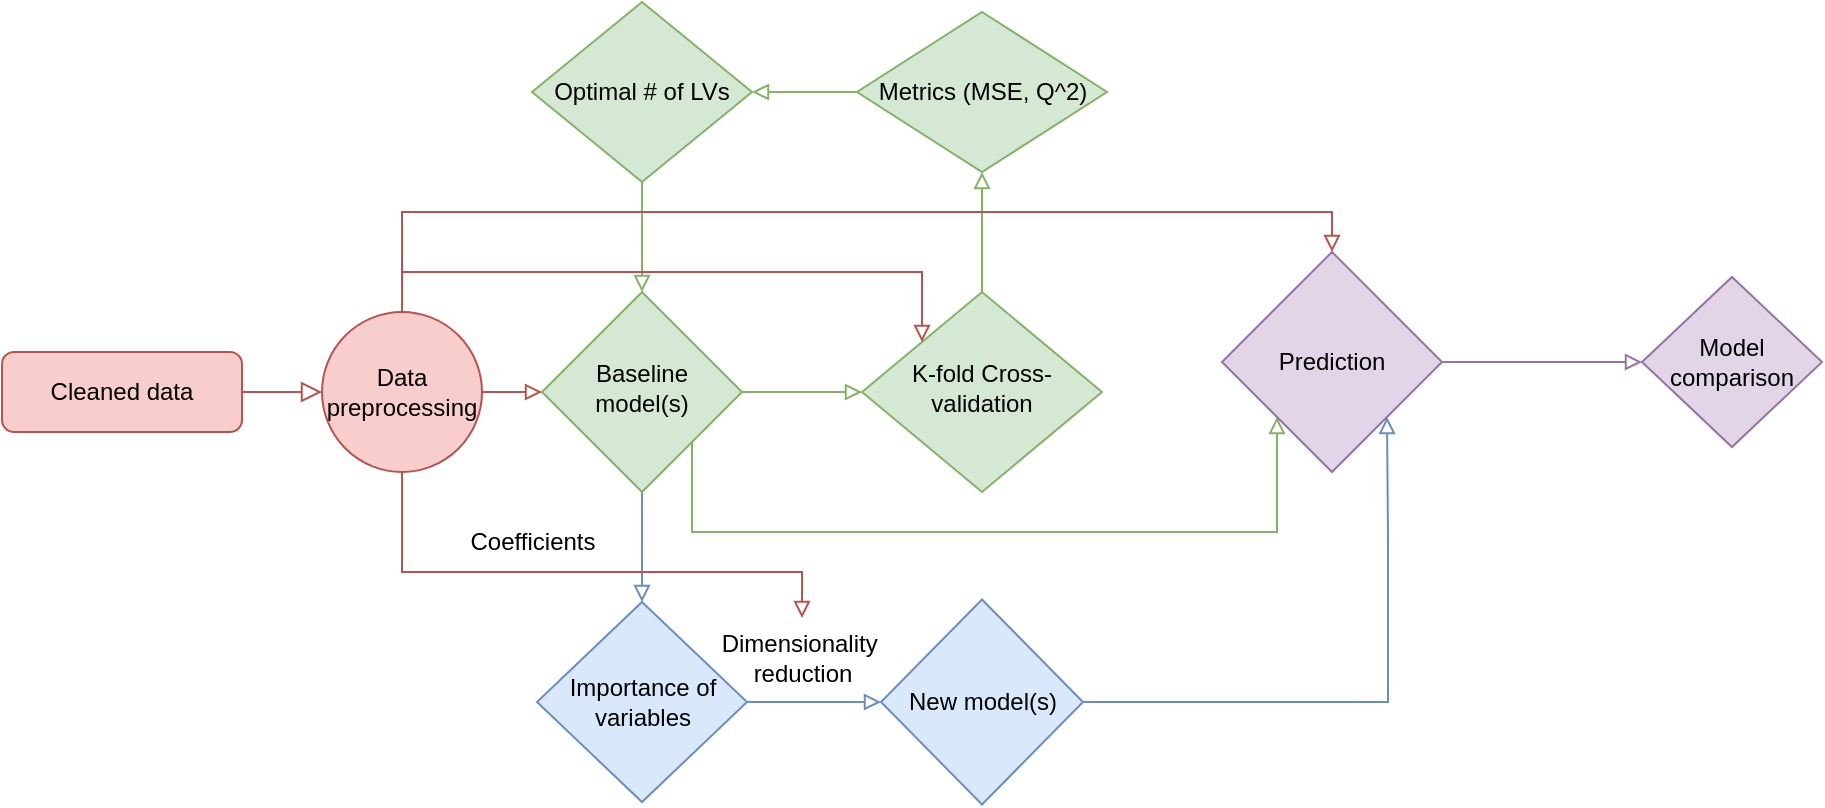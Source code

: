 <mxfile version="24.7.17" pages="5">
  <diagram name="Old flow" id="3P_YnobtgKW5ZYBk_1qQ">
    <mxGraphModel dx="3718" dy="1762" grid="1" gridSize="10" guides="1" tooltips="1" connect="1" arrows="1" fold="1" page="1" pageScale="1" pageWidth="850" pageHeight="1100" math="0" shadow="0">
      <root>
        <mxCell id="0" />
        <mxCell id="1" parent="0" />
        <mxCell id="gIt-CmtL92HrQL2QFble-1" value="" style="rounded=0;html=1;jettySize=auto;orthogonalLoop=1;fontSize=11;endArrow=block;endFill=0;endSize=8;strokeWidth=1;shadow=0;labelBackgroundColor=none;edgeStyle=orthogonalEdgeStyle;entryX=0;entryY=0.5;entryDx=0;entryDy=0;entryPerimeter=0;fillColor=#f8cecc;strokeColor=#b85450;" edge="1" parent="1" source="gIt-CmtL92HrQL2QFble-2" target="gIt-CmtL92HrQL2QFble-26">
          <mxGeometry relative="1" as="geometry">
            <mxPoint x="-220" y="355" as="targetPoint" />
          </mxGeometry>
        </mxCell>
        <mxCell id="gIt-CmtL92HrQL2QFble-2" value="Cleaned data" style="rounded=1;whiteSpace=wrap;html=1;fontSize=12;glass=0;strokeWidth=1;shadow=0;fillColor=#f8cecc;strokeColor=#b85450;" vertex="1" parent="1">
          <mxGeometry x="-380" y="335" width="120" height="40" as="geometry" />
        </mxCell>
        <mxCell id="gIt-CmtL92HrQL2QFble-3" style="edgeStyle=orthogonalEdgeStyle;rounded=0;orthogonalLoop=1;jettySize=auto;html=1;exitX=1;exitY=0.5;exitDx=0;exitDy=0;endArrow=block;endFill=0;fillColor=#d5e8d4;strokeColor=#82b366;" edge="1" parent="1" source="gIt-CmtL92HrQL2QFble-6" target="gIt-CmtL92HrQL2QFble-8">
          <mxGeometry relative="1" as="geometry" />
        </mxCell>
        <mxCell id="gIt-CmtL92HrQL2QFble-4" style="edgeStyle=orthogonalEdgeStyle;rounded=0;orthogonalLoop=1;jettySize=auto;html=1;exitX=0.5;exitY=1;exitDx=0;exitDy=0;entryX=0.5;entryY=0;entryDx=0;entryDy=0;fillColor=#dae8fc;strokeColor=#6c8ebf;endArrow=block;endFill=0;" edge="1" parent="1" source="gIt-CmtL92HrQL2QFble-6" target="gIt-CmtL92HrQL2QFble-14">
          <mxGeometry relative="1" as="geometry">
            <mxPoint x="-60" y="475" as="targetPoint" />
          </mxGeometry>
        </mxCell>
        <mxCell id="gIt-CmtL92HrQL2QFble-5" style="edgeStyle=orthogonalEdgeStyle;rounded=0;orthogonalLoop=1;jettySize=auto;html=1;exitX=1;exitY=1;exitDx=0;exitDy=0;entryX=0;entryY=1;entryDx=0;entryDy=0;endArrow=block;endFill=0;fillColor=#d5e8d4;strokeColor=#82b366;" edge="1" parent="1" source="gIt-CmtL92HrQL2QFble-6" target="gIt-CmtL92HrQL2QFble-19">
          <mxGeometry relative="1" as="geometry">
            <Array as="points">
              <mxPoint x="-35" y="425" />
              <mxPoint x="258" y="425" />
            </Array>
          </mxGeometry>
        </mxCell>
        <mxCell id="gIt-CmtL92HrQL2QFble-6" value="Baseline model(s)" style="rhombus;whiteSpace=wrap;html=1;shadow=0;fontFamily=Helvetica;fontSize=12;align=center;strokeWidth=1;spacing=6;spacingTop=-4;fillColor=#d5e8d4;strokeColor=#82b366;" vertex="1" parent="1">
          <mxGeometry x="-110" y="305" width="100" height="100" as="geometry" />
        </mxCell>
        <mxCell id="gIt-CmtL92HrQL2QFble-7" style="edgeStyle=orthogonalEdgeStyle;rounded=0;orthogonalLoop=1;jettySize=auto;html=1;exitX=0.5;exitY=0;exitDx=0;exitDy=0;entryX=0.5;entryY=1;entryDx=0;entryDy=0;endArrow=block;endFill=0;fillColor=#d5e8d4;strokeColor=#82b366;" edge="1" parent="1" source="gIt-CmtL92HrQL2QFble-8" target="gIt-CmtL92HrQL2QFble-10">
          <mxGeometry relative="1" as="geometry" />
        </mxCell>
        <mxCell id="gIt-CmtL92HrQL2QFble-8" value="K-fold Cross-validation" style="rhombus;whiteSpace=wrap;html=1;shadow=0;fontFamily=Helvetica;fontSize=12;align=center;strokeWidth=1;spacing=6;spacingTop=-4;fillColor=#d5e8d4;strokeColor=#82b366;" vertex="1" parent="1">
          <mxGeometry x="50" y="305" width="120" height="100" as="geometry" />
        </mxCell>
        <mxCell id="gIt-CmtL92HrQL2QFble-9" style="edgeStyle=orthogonalEdgeStyle;rounded=0;orthogonalLoop=1;jettySize=auto;html=1;entryX=1;entryY=0.5;entryDx=0;entryDy=0;endArrow=block;endFill=0;fillColor=#d5e8d4;strokeColor=#82b366;" edge="1" parent="1" source="gIt-CmtL92HrQL2QFble-10" target="gIt-CmtL92HrQL2QFble-12">
          <mxGeometry relative="1" as="geometry">
            <mxPoint x="-30" y="205" as="targetPoint" />
          </mxGeometry>
        </mxCell>
        <mxCell id="gIt-CmtL92HrQL2QFble-10" value="Metrics (MSE, Q^2)" style="rhombus;whiteSpace=wrap;html=1;fillColor=#d5e8d4;strokeColor=#82b366;" vertex="1" parent="1">
          <mxGeometry x="47.5" y="165" width="125" height="80" as="geometry" />
        </mxCell>
        <mxCell id="gIt-CmtL92HrQL2QFble-11" style="edgeStyle=orthogonalEdgeStyle;rounded=0;orthogonalLoop=1;jettySize=auto;html=1;exitX=0.5;exitY=1;exitDx=0;exitDy=0;entryX=0.5;entryY=0;entryDx=0;entryDy=0;endArrow=block;endFill=0;fillColor=#d5e8d4;strokeColor=#82b366;" edge="1" parent="1" source="gIt-CmtL92HrQL2QFble-12" target="gIt-CmtL92HrQL2QFble-6">
          <mxGeometry relative="1" as="geometry" />
        </mxCell>
        <mxCell id="gIt-CmtL92HrQL2QFble-12" value="Optimal # of LVs" style="rhombus;whiteSpace=wrap;html=1;fillColor=#d5e8d4;strokeColor=#82b366;" vertex="1" parent="1">
          <mxGeometry x="-115" y="160" width="110" height="90" as="geometry" />
        </mxCell>
        <mxCell id="gIt-CmtL92HrQL2QFble-13" style="edgeStyle=orthogonalEdgeStyle;rounded=0;orthogonalLoop=1;jettySize=auto;html=1;exitX=1;exitY=0.5;exitDx=0;exitDy=0;entryX=0;entryY=0.5;entryDx=0;entryDy=0;fillColor=#dae8fc;strokeColor=#6c8ebf;endArrow=block;endFill=0;" edge="1" parent="1" source="gIt-CmtL92HrQL2QFble-14" target="gIt-CmtL92HrQL2QFble-17">
          <mxGeometry relative="1" as="geometry">
            <mxPoint x="50" y="510" as="targetPoint" />
          </mxGeometry>
        </mxCell>
        <mxCell id="gIt-CmtL92HrQL2QFble-14" value="Importance of variables" style="rhombus;whiteSpace=wrap;html=1;fillColor=#dae8fc;strokeColor=#6c8ebf;" vertex="1" parent="1">
          <mxGeometry x="-112.5" y="460" width="105" height="100" as="geometry" />
        </mxCell>
        <mxCell id="gIt-CmtL92HrQL2QFble-15" value="Coefficients" style="text;html=1;align=center;verticalAlign=middle;resizable=0;points=[];autosize=1;strokeColor=none;fillColor=none;" vertex="1" parent="1">
          <mxGeometry x="-160" y="415" width="90" height="30" as="geometry" />
        </mxCell>
        <mxCell id="gIt-CmtL92HrQL2QFble-16" style="edgeStyle=orthogonalEdgeStyle;rounded=0;orthogonalLoop=1;jettySize=auto;html=1;exitX=1;exitY=0.5;exitDx=0;exitDy=0;entryX=1;entryY=1;entryDx=0;entryDy=0;fillColor=#dae8fc;strokeColor=#6c8ebf;endArrow=block;endFill=0;" edge="1" parent="1" source="gIt-CmtL92HrQL2QFble-17" target="gIt-CmtL92HrQL2QFble-19">
          <mxGeometry relative="1" as="geometry">
            <Array as="points">
              <mxPoint x="313" y="510" />
              <mxPoint x="313" y="427" />
            </Array>
          </mxGeometry>
        </mxCell>
        <mxCell id="gIt-CmtL92HrQL2QFble-17" value="New model(s)" style="rhombus;whiteSpace=wrap;html=1;fillColor=#dae8fc;strokeColor=#6c8ebf;" vertex="1" parent="1">
          <mxGeometry x="59.5" y="458.75" width="101" height="102.5" as="geometry" />
        </mxCell>
        <mxCell id="gIt-CmtL92HrQL2QFble-18" style="edgeStyle=orthogonalEdgeStyle;rounded=0;orthogonalLoop=1;jettySize=auto;html=1;exitX=1;exitY=0.5;exitDx=0;exitDy=0;entryX=0;entryY=0.5;entryDx=0;entryDy=0;fillColor=#e1d5e7;strokeColor=#9673a6;endArrow=block;endFill=0;" edge="1" parent="1" source="gIt-CmtL92HrQL2QFble-19" target="gIt-CmtL92HrQL2QFble-20">
          <mxGeometry relative="1" as="geometry">
            <mxPoint x="470" y="340" as="targetPoint" />
          </mxGeometry>
        </mxCell>
        <mxCell id="gIt-CmtL92HrQL2QFble-19" value="Prediction" style="rhombus;whiteSpace=wrap;html=1;fillColor=#e1d5e7;strokeColor=#9673a6;" vertex="1" parent="1">
          <mxGeometry x="230" y="285" width="110" height="110" as="geometry" />
        </mxCell>
        <mxCell id="gIt-CmtL92HrQL2QFble-20" value="Model comparison" style="rhombus;whiteSpace=wrap;html=1;fillColor=#e1d5e7;strokeColor=#9673a6;" vertex="1" parent="1">
          <mxGeometry x="440" y="297.5" width="90" height="85" as="geometry" />
        </mxCell>
        <mxCell id="gIt-CmtL92HrQL2QFble-21" value="Dimensionality&amp;nbsp;&lt;div&gt;reduction&lt;/div&gt;" style="text;html=1;align=center;verticalAlign=middle;resizable=0;points=[];autosize=1;strokeColor=none;fillColor=none;" vertex="1" parent="1">
          <mxGeometry x="-30" y="468" width="100" height="40" as="geometry" />
        </mxCell>
        <mxCell id="gIt-CmtL92HrQL2QFble-22" style="edgeStyle=orthogonalEdgeStyle;rounded=0;orthogonalLoop=1;jettySize=auto;html=1;entryX=0;entryY=0.5;entryDx=0;entryDy=0;endArrow=block;endFill=0;fillColor=#f8cecc;strokeColor=#b85450;" edge="1" parent="1" source="gIt-CmtL92HrQL2QFble-26" target="gIt-CmtL92HrQL2QFble-6">
          <mxGeometry relative="1" as="geometry" />
        </mxCell>
        <mxCell id="gIt-CmtL92HrQL2QFble-23" style="edgeStyle=orthogonalEdgeStyle;rounded=0;orthogonalLoop=1;jettySize=auto;html=1;exitX=0.5;exitY=0;exitDx=0;exitDy=0;entryX=0;entryY=0;entryDx=0;entryDy=0;endArrow=block;endFill=0;fillColor=#f8cecc;strokeColor=#b85450;" edge="1" parent="1">
          <mxGeometry relative="1" as="geometry">
            <mxPoint x="-180" y="315" as="sourcePoint" />
            <mxPoint x="80" y="330" as="targetPoint" />
            <Array as="points">
              <mxPoint x="-180" y="295" />
              <mxPoint x="80" y="295" />
            </Array>
          </mxGeometry>
        </mxCell>
        <mxCell id="gIt-CmtL92HrQL2QFble-24" style="edgeStyle=orthogonalEdgeStyle;rounded=0;orthogonalLoop=1;jettySize=auto;html=1;entryX=0.5;entryY=0;entryDx=0;entryDy=0;fillColor=#f8cecc;strokeColor=#b85450;endArrow=block;endFill=0;" edge="1" parent="1" source="gIt-CmtL92HrQL2QFble-26" target="gIt-CmtL92HrQL2QFble-19">
          <mxGeometry relative="1" as="geometry">
            <Array as="points">
              <mxPoint x="-180" y="265" />
              <mxPoint x="285" y="265" />
            </Array>
          </mxGeometry>
        </mxCell>
        <mxCell id="gIt-CmtL92HrQL2QFble-25" style="edgeStyle=orthogonalEdgeStyle;rounded=0;orthogonalLoop=1;jettySize=auto;html=1;exitX=0.5;exitY=1;exitDx=0;exitDy=0;fillColor=#f8cecc;strokeColor=#b85450;endArrow=block;endFill=0;" edge="1" parent="1" source="gIt-CmtL92HrQL2QFble-26" target="gIt-CmtL92HrQL2QFble-21">
          <mxGeometry relative="1" as="geometry">
            <Array as="points">
              <mxPoint x="-180" y="445" />
              <mxPoint x="20" y="445" />
            </Array>
          </mxGeometry>
        </mxCell>
        <mxCell id="gIt-CmtL92HrQL2QFble-26" value="Data preprocessing" style="ellipse;whiteSpace=wrap;html=1;fillColor=#f8cecc;strokeColor=#b85450;" vertex="1" parent="1">
          <mxGeometry x="-220" y="315" width="80" height="80" as="geometry" />
        </mxCell>
      </root>
    </mxGraphModel>
  </diagram>
  <diagram name="New Flow" id="nUBRV4y7MA12rOvyAVSl">
    <mxGraphModel grid="1" page="1" gridSize="10" guides="1" tooltips="1" connect="1" arrows="1" fold="1" pageScale="1" pageWidth="827" pageHeight="1169" math="0" shadow="0">
      <root>
        <mxCell id="0" />
        <mxCell id="1" parent="0" />
        <mxCell id="Nh0cv9nMsF43ayheAAE7-3" style="edgeStyle=orthogonalEdgeStyle;rounded=0;orthogonalLoop=1;jettySize=auto;html=1;exitX=0.5;exitY=1;exitDx=0;exitDy=0;entryX=0.5;entryY=0;entryDx=0;entryDy=0;fillColor=#f8cecc;strokeColor=#b85450;" edge="1" parent="1" source="Nh0cv9nMsF43ayheAAE7-1" target="Nh0cv9nMsF43ayheAAE7-2">
          <mxGeometry relative="1" as="geometry" />
        </mxCell>
        <mxCell id="Nh0cv9nMsF43ayheAAE7-1" value="Data Pretreatment" style="rounded=0;whiteSpace=wrap;html=1;fillColor=#f8cecc;strokeColor=#b85450;" vertex="1" parent="1">
          <mxGeometry x="120" y="60" width="120" height="60" as="geometry" />
        </mxCell>
        <mxCell id="Ms5_jTf5mmGw1Hs4olU1-3" value="" style="edgeStyle=orthogonalEdgeStyle;rounded=0;orthogonalLoop=1;jettySize=auto;html=1;fillColor=#d5e8d4;strokeColor=#82b366;" edge="1" parent="1" source="Nh0cv9nMsF43ayheAAE7-2" target="Ms5_jTf5mmGw1Hs4olU1-2">
          <mxGeometry relative="1" as="geometry" />
        </mxCell>
        <mxCell id="Nh0cv9nMsF43ayheAAE7-2" value="Model calibration" style="rounded=0;whiteSpace=wrap;html=1;fillColor=#d5e8d4;strokeColor=#82b366;" vertex="1" parent="1">
          <mxGeometry x="120" y="180" width="120" height="60" as="geometry" />
        </mxCell>
        <mxCell id="Ms5_jTf5mmGw1Hs4olU1-1" value="Cleaned data" style="text;html=1;align=center;verticalAlign=middle;resizable=0;points=[];autosize=1;strokeColor=none;fillColor=none;" vertex="1" parent="1">
          <mxGeometry x="180" y="140" width="90" height="30" as="geometry" />
        </mxCell>
        <mxCell id="VcIBpDShcMThgTOZ-5-a-2" value="" style="edgeStyle=orthogonalEdgeStyle;rounded=0;orthogonalLoop=1;jettySize=auto;html=1;fillColor=#dae8fc;strokeColor=#6c8ebf;" edge="1" parent="1" source="Ms5_jTf5mmGw1Hs4olU1-2" target="VcIBpDShcMThgTOZ-5-a-1">
          <mxGeometry relative="1" as="geometry" />
        </mxCell>
        <mxCell id="Ms5_jTf5mmGw1Hs4olU1-2" value="Parameter optimization" style="rounded=0;whiteSpace=wrap;html=1;fillColor=#dae8fc;strokeColor=#6c8ebf;" vertex="1" parent="1">
          <mxGeometry x="120" y="300" width="120" height="60" as="geometry" />
        </mxCell>
        <mxCell id="QYwI_aHUp_VWt_oE_kw7-1" value="Optimal LVs" style="text;html=1;align=center;verticalAlign=middle;resizable=0;points=[];autosize=1;strokeColor=none;fillColor=none;" vertex="1" parent="1">
          <mxGeometry x="180" y="260" width="90" height="30" as="geometry" />
        </mxCell>
        <mxCell id="VcIBpDShcMThgTOZ-5-a-5" value="" style="edgeStyle=orthogonalEdgeStyle;rounded=0;orthogonalLoop=1;jettySize=auto;html=1;fillColor=#f8cecc;strokeColor=#b85450;" edge="1" parent="1" source="VcIBpDShcMThgTOZ-5-a-1" target="VcIBpDShcMThgTOZ-5-a-4">
          <mxGeometry relative="1" as="geometry" />
        </mxCell>
        <mxCell id="VcIBpDShcMThgTOZ-5-a-1" value="Evaluation" style="rounded=0;whiteSpace=wrap;html=1;fillColor=#f8cecc;strokeColor=#b85450;" vertex="1" parent="1">
          <mxGeometry x="120" y="420" width="120" height="60" as="geometry" />
        </mxCell>
        <mxCell id="VcIBpDShcMThgTOZ-5-a-3" value="Optimal variables" style="text;html=1;align=center;verticalAlign=middle;resizable=0;points=[];autosize=1;strokeColor=none;fillColor=none;" vertex="1" parent="1">
          <mxGeometry x="180" y="380" width="120" height="30" as="geometry" />
        </mxCell>
        <mxCell id="VcIBpDShcMThgTOZ-5-a-4" value="Metrics&amp;nbsp;&lt;div&gt;(Q^2, RMSE)&lt;/div&gt;" style="shape=parallelogram;perimeter=parallelogramPerimeter;whiteSpace=wrap;html=1;fixedSize=1;fillColor=#f8cecc;strokeColor=#b85450;rounded=0;" vertex="1" parent="1">
          <mxGeometry x="120" y="540" width="120" height="60" as="geometry" />
        </mxCell>
        <mxCell id="VcIBpDShcMThgTOZ-5-a-6" value="Predictions" style="text;html=1;align=center;verticalAlign=middle;resizable=0;points=[];autosize=1;strokeColor=none;fillColor=none;" vertex="1" parent="1">
          <mxGeometry x="180" y="500" width="80" height="30" as="geometry" />
        </mxCell>
        <mxCell id="PiqcIgBK17uxYe_aaihp-4" value="" style="edgeStyle=orthogonalEdgeStyle;rounded=0;orthogonalLoop=1;jettySize=auto;html=1;fillColor=#d5e8d4;strokeColor=#82b366;" edge="1" parent="1" source="VcIBpDShcMThgTOZ-5-a-8" target="PiqcIgBK17uxYe_aaihp-3">
          <mxGeometry relative="1" as="geometry" />
        </mxCell>
        <mxCell id="VcIBpDShcMThgTOZ-5-a-8" value="Model parameters" style="whiteSpace=wrap;html=1;fillColor=#d5e8d4;strokeColor=#82b366;" vertex="1" parent="1">
          <mxGeometry x="560" y="60" width="120" height="60" as="geometry" />
        </mxCell>
        <mxCell id="VcIBpDShcMThgTOZ-5-a-9" value="General Modelling flow" style="text;html=1;align=center;verticalAlign=middle;resizable=0;points=[];autosize=1;strokeColor=none;fillColor=none;rounded=0;fontStyle=5;fontSize=15;" vertex="1" parent="1">
          <mxGeometry x="100" y="8" width="180" height="30" as="geometry" />
        </mxCell>
        <mxCell id="PiqcIgBK17uxYe_aaihp-1" value="Model calibration&amp;nbsp;&lt;div&gt;with crossvalidation&lt;/div&gt;" style="text;html=1;align=center;verticalAlign=middle;resizable=0;points=[];autosize=1;strokeColor=none;fillColor=none;rounded=0;fontStyle=5;fontSize=15;" vertex="1" parent="1">
          <mxGeometry x="500" width="150" height="50" as="geometry" />
        </mxCell>
        <mxCell id="PiqcIgBK17uxYe_aaihp-5" value="" style="edgeStyle=orthogonalEdgeStyle;rounded=0;orthogonalLoop=1;jettySize=auto;html=1;fillColor=#d5e8d4;strokeColor=#82b366;" edge="1" parent="1" source="PiqcIgBK17uxYe_aaihp-2" target="PiqcIgBK17uxYe_aaihp-3">
          <mxGeometry relative="1" as="geometry" />
        </mxCell>
        <mxCell id="PiqcIgBK17uxYe_aaihp-2" value="K-Fold data split" style="whiteSpace=wrap;html=1;fillColor=#d5e8d4;strokeColor=#82b366;" vertex="1" parent="1">
          <mxGeometry x="400" y="180" width="120" height="60" as="geometry" />
        </mxCell>
        <mxCell id="PiqcIgBK17uxYe_aaihp-8" value="" style="edgeStyle=orthogonalEdgeStyle;rounded=0;orthogonalLoop=1;jettySize=auto;html=1;fillColor=#d5e8d4;strokeColor=#82b366;" edge="1" parent="1" source="PiqcIgBK17uxYe_aaihp-3" target="PiqcIgBK17uxYe_aaihp-7">
          <mxGeometry relative="1" as="geometry" />
        </mxCell>
        <mxCell id="PiqcIgBK17uxYe_aaihp-3" value="Model fitting" style="whiteSpace=wrap;html=1;fillColor=#d5e8d4;strokeColor=#82b366;" vertex="1" parent="1">
          <mxGeometry x="560" y="180" width="120" height="60" as="geometry" />
        </mxCell>
        <mxCell id="PiqcIgBK17uxYe_aaihp-6" value="k-th subset&amp;nbsp;&lt;div&gt;of training samples&lt;/div&gt;" style="text;html=1;align=center;verticalAlign=middle;resizable=0;points=[];autosize=1;strokeColor=none;fillColor=none;" vertex="1" parent="1">
          <mxGeometry x="480" y="140" width="120" height="40" as="geometry" />
        </mxCell>
        <mxCell id="PiqcIgBK17uxYe_aaihp-14" value="" style="edgeStyle=orthogonalEdgeStyle;rounded=0;orthogonalLoop=1;jettySize=auto;html=1;fillColor=#d5e8d4;strokeColor=#82b366;" edge="1" parent="1" source="PiqcIgBK17uxYe_aaihp-7" target="PiqcIgBK17uxYe_aaihp-13">
          <mxGeometry relative="1" as="geometry" />
        </mxCell>
        <mxCell id="PiqcIgBK17uxYe_aaihp-7" value="Model validation" style="whiteSpace=wrap;html=1;fillColor=#d5e8d4;strokeColor=#82b366;" vertex="1" parent="1">
          <mxGeometry x="560" y="300" width="120" height="60" as="geometry" />
        </mxCell>
        <mxCell id="PiqcIgBK17uxYe_aaihp-9" value="Betas" style="text;html=1;align=center;verticalAlign=middle;resizable=0;points=[];autosize=1;strokeColor=none;fillColor=none;" vertex="1" parent="1">
          <mxGeometry x="620" y="260" width="50" height="30" as="geometry" />
        </mxCell>
        <mxCell id="PiqcIgBK17uxYe_aaihp-10" value="nLVs" style="text;html=1;align=center;verticalAlign=middle;resizable=0;points=[];autosize=1;strokeColor=none;fillColor=none;" vertex="1" parent="1">
          <mxGeometry x="620" y="140" width="50" height="30" as="geometry" />
        </mxCell>
        <mxCell id="PiqcIgBK17uxYe_aaihp-16" value="" style="edgeStyle=orthogonalEdgeStyle;rounded=0;orthogonalLoop=1;jettySize=auto;html=1;fillColor=#d5e8d4;strokeColor=#82b366;" edge="1" parent="1" source="PiqcIgBK17uxYe_aaihp-13" target="PiqcIgBK17uxYe_aaihp-15">
          <mxGeometry relative="1" as="geometry" />
        </mxCell>
        <mxCell id="PiqcIgBK17uxYe_aaihp-22" style="edgeStyle=orthogonalEdgeStyle;rounded=0;orthogonalLoop=1;jettySize=auto;html=1;entryX=0.5;entryY=1;entryDx=0;entryDy=0;fillColor=#d5e8d4;strokeColor=#82b366;" edge="1" parent="1" source="PiqcIgBK17uxYe_aaihp-13" target="PiqcIgBK17uxYe_aaihp-21">
          <mxGeometry relative="1" as="geometry" />
        </mxCell>
        <mxCell id="PiqcIgBK17uxYe_aaihp-13" value="k = K?" style="rhombus;whiteSpace=wrap;html=1;fillColor=#d5e8d4;strokeColor=#82b366;" vertex="1" parent="1">
          <mxGeometry x="580" y="400" width="80" height="80" as="geometry" />
        </mxCell>
        <mxCell id="PiqcIgBK17uxYe_aaihp-26" style="edgeStyle=orthogonalEdgeStyle;rounded=0;orthogonalLoop=1;jettySize=auto;html=1;exitX=0.5;exitY=1;exitDx=0;exitDy=0;entryX=0.5;entryY=0;entryDx=0;entryDy=0;fillColor=#d5e8d4;strokeColor=#82b366;" edge="1" parent="1" source="PiqcIgBK17uxYe_aaihp-15" target="PiqcIgBK17uxYe_aaihp-25">
          <mxGeometry relative="1" as="geometry" />
        </mxCell>
        <mxCell id="PiqcIgBK17uxYe_aaihp-15" value="Mean of Metrics over K-folds" style="whiteSpace=wrap;html=1;fillColor=#d5e8d4;strokeColor=#82b366;" vertex="1" parent="1">
          <mxGeometry x="560" y="540" width="120" height="60" as="geometry" />
        </mxCell>
        <mxCell id="PiqcIgBK17uxYe_aaihp-17" value="Yes" style="text;html=1;align=center;verticalAlign=middle;resizable=0;points=[];autosize=1;strokeColor=none;fillColor=none;" vertex="1" parent="1">
          <mxGeometry x="620" y="500" width="40" height="30" as="geometry" />
        </mxCell>
        <mxCell id="PiqcIgBK17uxYe_aaihp-19" value="No" style="text;html=1;align=center;verticalAlign=middle;resizable=0;points=[];autosize=1;strokeColor=none;fillColor=none;" vertex="1" parent="1">
          <mxGeometry x="540" y="410" width="40" height="30" as="geometry" />
        </mxCell>
        <mxCell id="PiqcIgBK17uxYe_aaihp-23" style="edgeStyle=orthogonalEdgeStyle;rounded=0;orthogonalLoop=1;jettySize=auto;html=1;entryX=0.5;entryY=1;entryDx=0;entryDy=0;fillColor=#d5e8d4;strokeColor=#82b366;" edge="1" parent="1" source="PiqcIgBK17uxYe_aaihp-21" target="PiqcIgBK17uxYe_aaihp-2">
          <mxGeometry relative="1" as="geometry" />
        </mxCell>
        <mxCell id="PiqcIgBK17uxYe_aaihp-21" value="k += 1" style="whiteSpace=wrap;html=1;fillColor=#d5e8d4;strokeColor=#82b366;" vertex="1" parent="1">
          <mxGeometry x="430" y="300" width="60" height="30" as="geometry" />
        </mxCell>
        <mxCell id="PiqcIgBK17uxYe_aaihp-24" value="Metrics" style="text;html=1;align=center;verticalAlign=middle;resizable=0;points=[];autosize=1;strokeColor=none;fillColor=none;" vertex="1" parent="1">
          <mxGeometry x="620" y="370" width="60" height="30" as="geometry" />
        </mxCell>
        <mxCell id="PiqcIgBK17uxYe_aaihp-28" value="" style="edgeStyle=orthogonalEdgeStyle;rounded=0;orthogonalLoop=1;jettySize=auto;html=1;fillColor=#d5e8d4;strokeColor=#82b366;" edge="1" parent="1" source="PiqcIgBK17uxYe_aaihp-25">
          <mxGeometry relative="1" as="geometry">
            <mxPoint x="620" y="800" as="targetPoint" />
          </mxGeometry>
        </mxCell>
        <mxCell id="PiqcIgBK17uxYe_aaihp-33" style="edgeStyle=orthogonalEdgeStyle;rounded=0;orthogonalLoop=1;jettySize=auto;html=1;exitX=0;exitY=0.5;exitDx=0;exitDy=0;entryX=0.5;entryY=1;entryDx=0;entryDy=0;fillColor=#d5e8d4;strokeColor=#82b366;" edge="1" parent="1" source="PiqcIgBK17uxYe_aaihp-25" target="PiqcIgBK17uxYe_aaihp-32">
          <mxGeometry relative="1" as="geometry" />
        </mxCell>
        <mxCell id="PiqcIgBK17uxYe_aaihp-25" value="nLVs =&amp;nbsp;&lt;div&gt;# of Features?&lt;/div&gt;" style="rhombus;whiteSpace=wrap;html=1;fillColor=#d5e8d4;strokeColor=#82b366;" vertex="1" parent="1">
          <mxGeometry x="560" y="640" width="120" height="100" as="geometry" />
        </mxCell>
        <mxCell id="PiqcIgBK17uxYe_aaihp-29" value="Yes" style="text;html=1;align=center;verticalAlign=middle;resizable=0;points=[];autosize=1;strokeColor=none;fillColor=none;" vertex="1" parent="1">
          <mxGeometry x="620" y="740" width="40" height="30" as="geometry" />
        </mxCell>
        <mxCell id="PiqcIgBK17uxYe_aaihp-30" value="No" style="text;html=1;align=center;verticalAlign=middle;resizable=0;points=[];autosize=1;strokeColor=none;fillColor=none;" vertex="1" parent="1">
          <mxGeometry x="520" y="660" width="40" height="30" as="geometry" />
        </mxCell>
        <mxCell id="PiqcIgBK17uxYe_aaihp-34" style="edgeStyle=orthogonalEdgeStyle;rounded=0;orthogonalLoop=1;jettySize=auto;html=1;exitX=0.5;exitY=0;exitDx=0;exitDy=0;entryX=0;entryY=0.5;entryDx=0;entryDy=0;fillColor=#d5e8d4;strokeColor=#82b366;" edge="1" parent="1" source="PiqcIgBK17uxYe_aaihp-32" target="VcIBpDShcMThgTOZ-5-a-8">
          <mxGeometry relative="1" as="geometry" />
        </mxCell>
        <mxCell id="PiqcIgBK17uxYe_aaihp-32" value="nLVs += 1" style="whiteSpace=wrap;html=1;fillColor=#d5e8d4;strokeColor=#82b366;" vertex="1" parent="1">
          <mxGeometry x="360" y="370" width="60" height="30" as="geometry" />
        </mxCell>
        <mxCell id="PiqcIgBK17uxYe_aaihp-35" value="Results of crossvalidation" style="shape=parallelogram;perimeter=parallelogramPerimeter;whiteSpace=wrap;html=1;fixedSize=1;fillColor=#d5e8d4;strokeColor=#82b366;" vertex="1" parent="1">
          <mxGeometry x="560" y="780" width="120" height="60" as="geometry" />
        </mxCell>
        <mxCell id="3akkL7tLjyHx38cImUVA-1" value="Parameter optimization&amp;nbsp;&lt;div&gt;with dimsensionality reduction&lt;/div&gt;" style="text;html=1;align=center;verticalAlign=middle;resizable=0;points=[];autosize=1;strokeColor=none;fillColor=none;rounded=0;fontStyle=5;fontSize=15;" vertex="1" parent="1">
          <mxGeometry x="777" width="220" height="50" as="geometry" />
        </mxCell>
        <mxCell id="3akkL7tLjyHx38cImUVA-4" value="" style="edgeStyle=orthogonalEdgeStyle;rounded=0;orthogonalLoop=1;jettySize=auto;html=1;fillColor=#dae8fc;strokeColor=#6c8ebf;" edge="1" parent="1" source="3akkL7tLjyHx38cImUVA-2" target="3akkL7tLjyHx38cImUVA-3">
          <mxGeometry relative="1" as="geometry" />
        </mxCell>
        <mxCell id="3akkL7tLjyHx38cImUVA-2" value="Full model" style="whiteSpace=wrap;html=1;fillColor=#dae8fc;strokeColor=#6c8ebf;" vertex="1" parent="1">
          <mxGeometry x="827" y="60" width="120" height="60" as="geometry" />
        </mxCell>
        <mxCell id="3akkL7tLjyHx38cImUVA-7" value="" style="edgeStyle=orthogonalEdgeStyle;rounded=0;orthogonalLoop=1;jettySize=auto;html=1;fillColor=#dae8fc;strokeColor=#6c8ebf;" edge="1" parent="1" source="3akkL7tLjyHx38cImUVA-3" target="3akkL7tLjyHx38cImUVA-6">
          <mxGeometry relative="1" as="geometry" />
        </mxCell>
        <mxCell id="3akkL7tLjyHx38cImUVA-3" value="Model fitting" style="whiteSpace=wrap;html=1;fillColor=#dae8fc;strokeColor=#6c8ebf;" vertex="1" parent="1">
          <mxGeometry x="827" y="180" width="120" height="60" as="geometry" />
        </mxCell>
        <mxCell id="3akkL7tLjyHx38cImUVA-5" value="Optimal # of LVs" style="text;html=1;align=center;verticalAlign=middle;resizable=0;points=[];autosize=1;strokeColor=none;fillColor=none;" vertex="1" parent="1">
          <mxGeometry x="887" y="140" width="110" height="30" as="geometry" />
        </mxCell>
        <mxCell id="3akkL7tLjyHx38cImUVA-10" value="" style="edgeStyle=orthogonalEdgeStyle;rounded=0;orthogonalLoop=1;jettySize=auto;html=1;fillColor=#dae8fc;strokeColor=#6c8ebf;" edge="1" parent="1" source="3akkL7tLjyHx38cImUVA-6" target="3akkL7tLjyHx38cImUVA-9">
          <mxGeometry relative="1" as="geometry" />
        </mxCell>
        <mxCell id="3akkL7tLjyHx38cImUVA-6" value="Variable importance analysis" style="whiteSpace=wrap;html=1;fillColor=#dae8fc;strokeColor=#6c8ebf;" vertex="1" parent="1">
          <mxGeometry x="827" y="300" width="120" height="60" as="geometry" />
        </mxCell>
        <mxCell id="3akkL7tLjyHx38cImUVA-8" value="Coefficients" style="text;html=1;align=center;verticalAlign=middle;resizable=0;points=[];autosize=1;strokeColor=none;fillColor=none;" vertex="1" parent="1">
          <mxGeometry x="887" y="260" width="90" height="30" as="geometry" />
        </mxCell>
        <mxCell id="Lc6biS_hbyWzV_l5GSRB-2" value="" style="edgeStyle=orthogonalEdgeStyle;rounded=0;orthogonalLoop=1;jettySize=auto;html=1;fillColor=#dae8fc;strokeColor=#6c8ebf;" edge="1" parent="1" source="3akkL7tLjyHx38cImUVA-9" target="Lc6biS_hbyWzV_l5GSRB-1">
          <mxGeometry relative="1" as="geometry" />
        </mxCell>
        <mxCell id="3akkL7tLjyHx38cImUVA-9" value="Reduced model" style="whiteSpace=wrap;html=1;fillColor=#dae8fc;strokeColor=#6c8ebf;" vertex="1" parent="1">
          <mxGeometry x="827" y="420" width="120" height="60" as="geometry" />
        </mxCell>
        <mxCell id="3akkL7tLjyHx38cImUVA-11" value="Most important variables" style="text;html=1;align=center;verticalAlign=middle;resizable=0;points=[];autosize=1;strokeColor=none;fillColor=none;" vertex="1" parent="1">
          <mxGeometry x="887" y="380" width="150" height="30" as="geometry" />
        </mxCell>
        <mxCell id="Lc6biS_hbyWzV_l5GSRB-1" value="Evaluation" style="whiteSpace=wrap;html=1;fillColor=#dae8fc;strokeColor=#6c8ebf;" vertex="1" parent="1">
          <mxGeometry x="827" y="540" width="120" height="60" as="geometry" />
        </mxCell>
        <mxCell id="Lc6biS_hbyWzV_l5GSRB-3" value="Optimized Betas" style="text;html=1;align=center;verticalAlign=middle;resizable=0;points=[];autosize=1;strokeColor=none;fillColor=none;" vertex="1" parent="1">
          <mxGeometry x="887" y="500" width="110" height="30" as="geometry" />
        </mxCell>
      </root>
    </mxGraphModel>
  </diagram>
  <diagram name="General flow" id="A6l1Q5E-uNWCQ7o6Ql_1">
    <mxGraphModel dx="2049" dy="1259" grid="1" gridSize="10" guides="1" tooltips="1" connect="1" arrows="1" fold="1" page="1" pageScale="1" pageWidth="827" pageHeight="1169" math="0" shadow="0">
      <root>
        <mxCell id="0" />
        <mxCell id="1" parent="0" />
        <mxCell id="AtO99DyVUEuOZSjqvL5Y-1" style="edgeStyle=orthogonalEdgeStyle;rounded=0;orthogonalLoop=1;jettySize=auto;html=1;exitX=0.5;exitY=1;exitDx=0;exitDy=0;entryX=0.5;entryY=0;entryDx=0;entryDy=0;fillColor=#f8cecc;strokeColor=#b85450;strokeWidth=1;fontFamily=Computer modern;fontSize=25;fontSource=https%3A%2F%2Fgithub.com%2Fspratt%2FComputer-Modern%2Fblob%2F478ef3d4716bea134f9fc5c14f9c976fda120ee5%2Fcmunbl-webfont.woff;" parent="1" source="AtO99DyVUEuOZSjqvL5Y-2" target="AtO99DyVUEuOZSjqvL5Y-4" edge="1">
          <mxGeometry relative="1" as="geometry" />
        </mxCell>
        <mxCell id="AtO99DyVUEuOZSjqvL5Y-2" value="Data Pretreatment" style="rounded=0;whiteSpace=wrap;html=1;fillColor=#f8cecc;strokeColor=#b85450;container=0;fontFamily=Computer modern;fontSize=32;fontSource=https%3A%2F%2Fgithub.com%2Fspratt%2FComputer-Modern%2Fblob%2F478ef3d4716bea134f9fc5c14f9c976fda120ee5%2Fcmunbl-webfont.woff;" parent="1" vertex="1">
          <mxGeometry x="170" y="120.0" width="440.0" height="115.932" as="geometry" />
        </mxCell>
        <mxCell id="AtO99DyVUEuOZSjqvL5Y-3" value="" style="edgeStyle=orthogonalEdgeStyle;rounded=0;orthogonalLoop=1;jettySize=auto;html=1;fillColor=#d5e8d4;strokeColor=#82b366;strokeWidth=1;fontFamily=Computer modern;fontSize=25;fontSource=https%3A%2F%2Fgithub.com%2Fspratt%2FComputer-Modern%2Fblob%2F478ef3d4716bea134f9fc5c14f9c976fda120ee5%2Fcmunbl-webfont.woff;" parent="1" source="AtO99DyVUEuOZSjqvL5Y-4" target="AtO99DyVUEuOZSjqvL5Y-7" edge="1">
          <mxGeometry relative="1" as="geometry" />
        </mxCell>
        <mxCell id="AtO99DyVUEuOZSjqvL5Y-4" value="Model calibration" style="rounded=0;whiteSpace=wrap;html=1;fillColor=#d5e8d4;strokeColor=#82b366;strokeWidth=1;container=0;fontFamily=Computer modern;fontSize=32;fontSource=https%3A%2F%2Fgithub.com%2Fspratt%2FComputer-Modern%2Fblob%2F478ef3d4716bea134f9fc5c14f9c976fda120ee5%2Fcmunbl-webfont.woff;" parent="1" vertex="1">
          <mxGeometry x="170" y="351.865" width="440.0" height="115.932" as="geometry" />
        </mxCell>
        <mxCell id="AtO99DyVUEuOZSjqvL5Y-5" value="Cleaned data" style="text;html=1;align=center;verticalAlign=middle;resizable=0;points=[];autosize=1;strokeColor=none;fillColor=none;strokeWidth=1;container=0;fontFamily=Computer modern;fontSize=25;fontSource=https%3A%2F%2Fgithub.com%2Fspratt%2FComputer-Modern%2Fblob%2F478ef3d4716bea134f9fc5c14f9c976fda120ee5%2Fcmunbl-webfont.woff;" parent="1" vertex="1">
          <mxGeometry x="201" y="269.576" width="190" height="40" as="geometry" />
        </mxCell>
        <mxCell id="AtO99DyVUEuOZSjqvL5Y-6" value="" style="edgeStyle=orthogonalEdgeStyle;rounded=0;orthogonalLoop=1;jettySize=auto;html=1;fillColor=#dae8fc;strokeColor=#6c8ebf;strokeWidth=1;fontFamily=Computer modern;fontSize=25;fontSource=https%3A%2F%2Fgithub.com%2Fspratt%2FComputer-Modern%2Fblob%2F478ef3d4716bea134f9fc5c14f9c976fda120ee5%2Fcmunbl-webfont.woff;" parent="1" source="AtO99DyVUEuOZSjqvL5Y-7" target="AtO99DyVUEuOZSjqvL5Y-10" edge="1">
          <mxGeometry relative="1" as="geometry" />
        </mxCell>
        <mxCell id="AtO99DyVUEuOZSjqvL5Y-7" value="Parameter optimization" style="rounded=0;whiteSpace=wrap;html=1;fillColor=#dae8fc;strokeColor=#6c8ebf;strokeWidth=1;container=0;fontFamily=Computer modern;fontSize=32;fontSource=https%3A%2F%2Fgithub.com%2Fspratt%2FComputer-Modern%2Fblob%2F478ef3d4716bea134f9fc5c14f9c976fda120ee5%2Fcmunbl-webfont.woff;" parent="1" vertex="1">
          <mxGeometry x="170" y="583.729" width="440.0" height="115.932" as="geometry" />
        </mxCell>
        <mxCell id="AtO99DyVUEuOZSjqvL5Y-8" value="Optimal LVs" style="text;html=1;align=center;verticalAlign=middle;resizable=0;points=[];autosize=1;strokeColor=none;fillColor=none;strokeWidth=1;container=0;fontFamily=Computer modern;fontSize=25;fontSource=https%3A%2F%2Fgithub.com%2Fspratt%2FComputer-Modern%2Fblob%2F478ef3d4716bea134f9fc5c14f9c976fda120ee5%2Fcmunbl-webfont.woff;" parent="1" vertex="1">
          <mxGeometry x="206" y="501.441" width="180" height="40" as="geometry" />
        </mxCell>
        <mxCell id="AtO99DyVUEuOZSjqvL5Y-9" value="" style="edgeStyle=orthogonalEdgeStyle;rounded=0;orthogonalLoop=1;jettySize=auto;html=1;fillColor=#f8cecc;strokeColor=#b85450;strokeWidth=1;fontFamily=Computer modern;fontSize=25;fontSource=https%3A%2F%2Fgithub.com%2Fspratt%2FComputer-Modern%2Fblob%2F478ef3d4716bea134f9fc5c14f9c976fda120ee5%2Fcmunbl-webfont.woff;" parent="1" source="AtO99DyVUEuOZSjqvL5Y-10" target="AtO99DyVUEuOZSjqvL5Y-12" edge="1">
          <mxGeometry relative="1" as="geometry" />
        </mxCell>
        <mxCell id="AtO99DyVUEuOZSjqvL5Y-10" value="Evaluation" style="rounded=0;whiteSpace=wrap;html=1;fillColor=#f8cecc;strokeColor=#b85450;strokeWidth=1;container=0;fontFamily=Computer modern;fontSize=32;fontSource=https%3A%2F%2Fgithub.com%2Fspratt%2FComputer-Modern%2Fblob%2F478ef3d4716bea134f9fc5c14f9c976fda120ee5%2Fcmunbl-webfont.woff;" parent="1" vertex="1">
          <mxGeometry x="170" y="815.593" width="440.0" height="115.932" as="geometry" />
        </mxCell>
        <mxCell id="AtO99DyVUEuOZSjqvL5Y-11" value="&lt;div style=&quot;font-size: 25px;&quot;&gt;Optimal&lt;/div&gt;&lt;div style=&quot;font-size: 25px;&quot;&gt;variables&lt;/div&gt;" style="text;html=1;align=center;verticalAlign=middle;resizable=0;points=[];autosize=1;strokeColor=none;fillColor=none;strokeWidth=1;container=0;fontFamily=Computer modern;fontSize=25;fontSource=https%3A%2F%2Fgithub.com%2Fspratt%2FComputer-Modern%2Fblob%2F478ef3d4716bea134f9fc5c14f9c976fda120ee5%2Fcmunbl-webfont.woff;" parent="1" vertex="1">
          <mxGeometry x="226" y="713.385" width="140" height="70" as="geometry" />
        </mxCell>
        <mxCell id="AtO99DyVUEuOZSjqvL5Y-12" value="Metrics&amp;nbsp;&lt;div style=&quot;font-size: 32px;&quot;&gt;(Q², RMSE)&lt;/div&gt;" style="shape=parallelogram;perimeter=parallelogramPerimeter;whiteSpace=wrap;html=1;fixedSize=1;fillColor=#f8cecc;strokeColor=#b85450;rounded=0;strokeWidth=1;container=0;fontFamily=Computer modern;fontSize=32;fontSource=https%3A%2F%2Fgithub.com%2Fspratt%2FComputer-Modern%2Fblob%2F478ef3d4716bea134f9fc5c14f9c976fda120ee5%2Fcmunbl-webfont.woff;" parent="1" vertex="1">
          <mxGeometry x="170" y="1042.998" width="440.0" height="115.932" as="geometry" />
        </mxCell>
        <mxCell id="AtO99DyVUEuOZSjqvL5Y-13" value="Predictions" style="text;html=1;align=center;verticalAlign=middle;resizable=0;points=[];autosize=1;strokeColor=none;fillColor=none;strokeWidth=1;container=0;fontFamily=Computer modern;fontSize=25;fontSource=https%3A%2F%2Fgithub.com%2Fspratt%2FComputer-Modern%2Fblob%2F478ef3d4716bea134f9fc5c14f9c976fda120ee5%2Fcmunbl-webfont.woff;" parent="1" vertex="1">
          <mxGeometry x="211" y="968.39" width="170" height="40" as="geometry" />
        </mxCell>
        <mxCell id="9rmF_Dvli8BL6WIRr6ve-1" value="General Modelling flow" style="text;html=1;align=center;verticalAlign=middle;resizable=0;points=[];autosize=1;strokeColor=none;fillColor=none;rounded=0;fontStyle=1;fontSize=32;container=0;fontFamily=Computer modern;fontSource=https%3A%2F%2Fgithub.com%2Fspratt%2FComputer-Modern%2Fblob%2F478ef3d4716bea134f9fc5c14f9c976fda120ee5%2Fcmunbl-webfont.woff;" parent="1" vertex="1">
          <mxGeometry x="190" y="30" width="400" height="50" as="geometry" />
        </mxCell>
      </root>
    </mxGraphModel>
  </diagram>
  <diagram name="Calibration" id="Y_N8tM-NWA5tbX0qMdlI">
    <mxGraphModel dx="2049" dy="1259" grid="1" gridSize="10" guides="1" tooltips="1" connect="1" arrows="1" fold="1" page="1" pageScale="1" pageWidth="827" pageHeight="1169" math="0" shadow="0">
      <root>
        <mxCell id="0" />
        <mxCell id="1" parent="0" />
        <mxCell id="HC-4eTAnl6PQGrB7JYA--1" value="" style="edgeStyle=orthogonalEdgeStyle;rounded=0;orthogonalLoop=1;jettySize=auto;html=1;fillColor=#d5e8d4;strokeColor=#82b366;fontColor=#000000;fontFamily=Computer modern;fontSource=https%3A%2F%2Fgithub.com%2Fspratt%2FComputer-Modern%2Fblob%2F478ef3d4716bea134f9fc5c14f9c976fda120ee5%2Fcmunbl-webfont.woff;fontSize=27;" parent="1" source="HC-4eTAnl6PQGrB7JYA--2" target="HC-4eTAnl6PQGrB7JYA--6" edge="1">
          <mxGeometry relative="1" as="geometry" />
        </mxCell>
        <mxCell id="HC-4eTAnl6PQGrB7JYA--2" value="Model parameters" style="whiteSpace=wrap;html=1;fillColor=#d5e8d4;strokeColor=#82b366;fontColor=#000000;fontFamily=Computer modern;fontSource=https%3A%2F%2Fgithub.com%2Fspratt%2FComputer-Modern%2Fblob%2F478ef3d4716bea134f9fc5c14f9c976fda120ee5%2Fcmunbl-webfont.woff;fontSize=27;" parent="1" vertex="1">
          <mxGeometry x="410" y="120" width="160" height="60" as="geometry" />
        </mxCell>
        <mxCell id="HC-4eTAnl6PQGrB7JYA--22" value="" style="edgeStyle=orthogonalEdgeStyle;rounded=0;orthogonalLoop=1;jettySize=auto;html=1;fillColor=#d5e8d4;strokeColor=#82b366;entryX=0.5;entryY=0;entryDx=0;entryDy=0;fontColor=#000000;fontFamily=Computer modern;fontSource=https%3A%2F%2Fgithub.com%2Fspratt%2FComputer-Modern%2Fblob%2F478ef3d4716bea134f9fc5c14f9c976fda120ee5%2Fcmunbl-webfont.woff;fontSize=27;" parent="1" source="HC-4eTAnl6PQGrB7JYA--24" target="HC-4eTAnl6PQGrB7JYA--29" edge="1">
          <mxGeometry relative="1" as="geometry">
            <mxPoint x="511.25" y="860" as="targetPoint" />
          </mxGeometry>
        </mxCell>
        <mxCell id="HC-4eTAnl6PQGrB7JYA--27" style="edgeStyle=orthogonalEdgeStyle;rounded=0;orthogonalLoop=1;jettySize=auto;html=1;exitX=0.5;exitY=0;exitDx=0;exitDy=0;fillColor=#d5e8d4;strokeColor=#82b366;fontColor=#000000;fontFamily=Computer modern;fontSource=https%3A%2F%2Fgithub.com%2Fspratt%2FComputer-Modern%2Fblob%2F478ef3d4716bea134f9fc5c14f9c976fda120ee5%2Fcmunbl-webfont.woff;fontSize=27;" parent="1" source="HC-4eTAnl6PQGrB7JYA--28" target="HC-4eTAnl6PQGrB7JYA--2" edge="1">
          <mxGeometry relative="1" as="geometry">
            <Array as="points">
              <mxPoint x="720" y="150" />
            </Array>
          </mxGeometry>
        </mxCell>
        <mxCell id="LXlAwFxmOWdpdfeXkK6a-1" value="Model calibration" style="text;html=1;align=center;verticalAlign=middle;resizable=0;points=[];autosize=1;strokeColor=none;fillColor=none;rounded=0;fontStyle=1;fontSize=32;fontColor=#000000;fontFamily=Computer modern;fontSource=https%3A%2F%2Fgithub.com%2Fspratt%2FComputer-Modern%2Fblob%2F478ef3d4716bea134f9fc5c14f9c976fda120ee5%2Fcmunbl-webfont.woff;" parent="1" vertex="1">
          <mxGeometry x="325" y="30" width="310" height="50" as="geometry" />
        </mxCell>
        <mxCell id="HC-4eTAnl6PQGrB7JYA--3" value="" style="edgeStyle=orthogonalEdgeStyle;rounded=0;orthogonalLoop=1;jettySize=auto;html=1;fillColor=#d5e8d4;strokeColor=#82b366;fontColor=#000000;fontFamily=Computer modern;fontSource=https%3A%2F%2Fgithub.com%2Fspratt%2FComputer-Modern%2Fblob%2F478ef3d4716bea134f9fc5c14f9c976fda120ee5%2Fcmunbl-webfont.woff;fontSize=27;" parent="1" source="HC-4eTAnl6PQGrB7JYA--4" target="HC-4eTAnl6PQGrB7JYA--6" edge="1">
          <mxGeometry relative="1" as="geometry" />
        </mxCell>
        <mxCell id="HC-4eTAnl6PQGrB7JYA--4" value="&lt;div&gt;K-Fold&amp;nbsp;&lt;/div&gt;&lt;div&gt;data split&lt;/div&gt;" style="whiteSpace=wrap;html=1;fillColor=#d5e8d4;strokeColor=#82b366;fontColor=#000000;fontFamily=Computer modern;fontSource=https%3A%2F%2Fgithub.com%2Fspratt%2FComputer-Modern%2Fblob%2F478ef3d4716bea134f9fc5c14f9c976fda120ee5%2Fcmunbl-webfont.woff;fontSize=27;" parent="1" vertex="1">
          <mxGeometry x="150" y="250" width="185" height="80" as="geometry" />
        </mxCell>
        <mxCell id="HC-4eTAnl6PQGrB7JYA--5" value="" style="edgeStyle=orthogonalEdgeStyle;rounded=0;orthogonalLoop=1;jettySize=auto;html=1;fillColor=#d5e8d4;strokeColor=#82b366;fontColor=#000000;fontFamily=Computer modern;fontSource=https%3A%2F%2Fgithub.com%2Fspratt%2FComputer-Modern%2Fblob%2F478ef3d4716bea134f9fc5c14f9c976fda120ee5%2Fcmunbl-webfont.woff;fontSize=27;" parent="1" source="HC-4eTAnl6PQGrB7JYA--6" target="HC-4eTAnl6PQGrB7JYA--9" edge="1">
          <mxGeometry relative="1" as="geometry" />
        </mxCell>
        <mxCell id="HC-4eTAnl6PQGrB7JYA--6" value="Model fitting" style="whiteSpace=wrap;html=1;fillColor=#d5e8d4;strokeColor=#82b366;fontColor=#000000;fontFamily=Computer modern;fontSource=https%3A%2F%2Fgithub.com%2Fspratt%2FComputer-Modern%2Fblob%2F478ef3d4716bea134f9fc5c14f9c976fda120ee5%2Fcmunbl-webfont.woff;fontSize=27;" parent="1" vertex="1">
          <mxGeometry x="380" y="250" width="220" height="80" as="geometry" />
        </mxCell>
        <mxCell id="HC-4eTAnl6PQGrB7JYA--8" value="" style="edgeStyle=orthogonalEdgeStyle;rounded=0;orthogonalLoop=1;jettySize=auto;html=1;fillColor=#d5e8d4;strokeColor=#82b366;fontColor=#000000;fontFamily=Computer modern;fontSource=https%3A%2F%2Fgithub.com%2Fspratt%2FComputer-Modern%2Fblob%2F478ef3d4716bea134f9fc5c14f9c976fda120ee5%2Fcmunbl-webfont.woff;fontSize=27;" parent="1" source="HC-4eTAnl6PQGrB7JYA--9" target="HC-4eTAnl6PQGrB7JYA--14" edge="1">
          <mxGeometry relative="1" as="geometry" />
        </mxCell>
        <mxCell id="HC-4eTAnl6PQGrB7JYA--9" value="Model validation" style="whiteSpace=wrap;html=1;fillColor=#d5e8d4;strokeColor=#82b366;fontColor=#000000;fontFamily=Computer modern;fontSource=https%3A%2F%2Fgithub.com%2Fspratt%2FComputer-Modern%2Fblob%2F478ef3d4716bea134f9fc5c14f9c976fda120ee5%2Fcmunbl-webfont.woff;fontSize=27;" parent="1" vertex="1">
          <mxGeometry x="380" y="410" width="220" height="80" as="geometry" />
        </mxCell>
        <mxCell id="HC-4eTAnl6PQGrB7JYA--10" value="Betas" style="text;html=1;align=center;verticalAlign=middle;resizable=0;points=[];autosize=1;strokeColor=none;fillColor=none;fontColor=#000000;fontFamily=Computer modern;fontSource=https%3A%2F%2Fgithub.com%2Fspratt%2FComputer-Modern%2Fblob%2F478ef3d4716bea134f9fc5c14f9c976fda120ee5%2Fcmunbl-webfont.woff;fontSize=25;" parent="1" vertex="1">
          <mxGeometry x="495" y="355" width="90" height="40" as="geometry" />
        </mxCell>
        <mxCell id="HC-4eTAnl6PQGrB7JYA--11" value="&lt;font style=&quot;font-size: 25px;&quot;&gt;nLVs&lt;/font&gt;" style="text;html=1;align=center;verticalAlign=middle;resizable=0;points=[];autosize=1;strokeColor=none;fillColor=none;fontColor=#000000;fontFamily=Computer modern;fontSource=https%3A%2F%2Fgithub.com%2Fspratt%2FComputer-Modern%2Fblob%2F478ef3d4716bea134f9fc5c14f9c976fda120ee5%2Fcmunbl-webfont.woff;fontSize=27;" parent="1" vertex="1">
          <mxGeometry x="495" y="190" width="80" height="50" as="geometry" />
        </mxCell>
        <mxCell id="HC-4eTAnl6PQGrB7JYA--12" value="" style="edgeStyle=orthogonalEdgeStyle;rounded=0;orthogonalLoop=1;jettySize=auto;html=1;fillColor=#d5e8d4;strokeColor=#82b366;fontColor=#000000;fontFamily=Computer modern;fontSource=https%3A%2F%2Fgithub.com%2Fspratt%2FComputer-Modern%2Fblob%2F478ef3d4716bea134f9fc5c14f9c976fda120ee5%2Fcmunbl-webfont.woff;fontSize=27;" parent="1" source="HC-4eTAnl6PQGrB7JYA--14" target="HC-4eTAnl6PQGrB7JYA--16" edge="1">
          <mxGeometry relative="1" as="geometry" />
        </mxCell>
        <mxCell id="HC-4eTAnl6PQGrB7JYA--13" style="edgeStyle=orthogonalEdgeStyle;rounded=0;orthogonalLoop=1;jettySize=auto;html=1;entryX=0.5;entryY=1;entryDx=0;entryDy=0;fillColor=#d5e8d4;strokeColor=#82b366;fontColor=#000000;fontFamily=Computer modern;fontSource=https%3A%2F%2Fgithub.com%2Fspratt%2FComputer-Modern%2Fblob%2F478ef3d4716bea134f9fc5c14f9c976fda120ee5%2Fcmunbl-webfont.woff;fontSize=27;" parent="1" source="HC-4eTAnl6PQGrB7JYA--14" target="HC-4eTAnl6PQGrB7JYA--20" edge="1">
          <mxGeometry relative="1" as="geometry" />
        </mxCell>
        <mxCell id="HC-4eTAnl6PQGrB7JYA--14" value="k = K?" style="rhombus;whiteSpace=wrap;html=1;fillColor=#d5e8d4;strokeColor=#82b366;fontColor=#000000;fontFamily=Computer modern;fontSource=https%3A%2F%2Fgithub.com%2Fspratt%2FComputer-Modern%2Fblob%2F478ef3d4716bea134f9fc5c14f9c976fda120ee5%2Fcmunbl-webfont.woff;fontSize=27;" parent="1" vertex="1">
          <mxGeometry x="415" y="550" width="150" height="110" as="geometry" />
        </mxCell>
        <mxCell id="HC-4eTAnl6PQGrB7JYA--15" style="edgeStyle=orthogonalEdgeStyle;rounded=0;orthogonalLoop=1;jettySize=auto;html=1;exitX=0.5;exitY=1;exitDx=0;exitDy=0;entryX=0.5;entryY=0;entryDx=0;entryDy=0;fillColor=#d5e8d4;strokeColor=#82b366;fontColor=#000000;fontFamily=Computer modern;fontSource=https%3A%2F%2Fgithub.com%2Fspratt%2FComputer-Modern%2Fblob%2F478ef3d4716bea134f9fc5c14f9c976fda120ee5%2Fcmunbl-webfont.woff;fontSize=27;" parent="1" source="HC-4eTAnl6PQGrB7JYA--16" target="HC-4eTAnl6PQGrB7JYA--24" edge="1">
          <mxGeometry relative="1" as="geometry" />
        </mxCell>
        <mxCell id="HC-4eTAnl6PQGrB7JYA--16" value="Mean metrics " style="whiteSpace=wrap;html=1;fillColor=#d5e8d4;strokeColor=#82b366;fontColor=#000000;fontFamily=Computer modern;fontSource=https%3A%2F%2Fgithub.com%2Fspratt%2FComputer-Modern%2Fblob%2F478ef3d4716bea134f9fc5c14f9c976fda120ee5%2Fcmunbl-webfont.woff;fontSize=27;" parent="1" vertex="1">
          <mxGeometry x="380" y="720" width="220" height="80" as="geometry" />
        </mxCell>
        <mxCell id="HC-4eTAnl6PQGrB7JYA--17" value="Yes" style="text;html=1;align=center;verticalAlign=middle;resizable=0;points=[];autosize=1;strokeColor=none;fillColor=none;fontColor=#000000;fontFamily=Computer modern;fontSource=https%3A%2F%2Fgithub.com%2Fspratt%2FComputer-Modern%2Fblob%2F478ef3d4716bea134f9fc5c14f9c976fda120ee5%2Fcmunbl-webfont.woff;fontSize=27;" parent="1" vertex="1">
          <mxGeometry x="495" y="660" width="70" height="50" as="geometry" />
        </mxCell>
        <mxCell id="HC-4eTAnl6PQGrB7JYA--18" value="No" style="text;html=1;align=center;verticalAlign=middle;resizable=0;points=[];autosize=1;strokeColor=none;fillColor=none;fontColor=#000000;fontFamily=Computer modern;fontSource=https%3A%2F%2Fgithub.com%2Fspratt%2FComputer-Modern%2Fblob%2F478ef3d4716bea134f9fc5c14f9c976fda120ee5%2Fcmunbl-webfont.woff;fontSize=27;" parent="1" vertex="1">
          <mxGeometry x="296" y="555" width="60" height="50" as="geometry" />
        </mxCell>
        <mxCell id="HC-4eTAnl6PQGrB7JYA--19" style="edgeStyle=orthogonalEdgeStyle;rounded=0;orthogonalLoop=1;jettySize=auto;html=1;entryX=0.5;entryY=1;entryDx=0;entryDy=0;fillColor=#d5e8d4;strokeColor=#82b366;fontColor=#000000;fontFamily=Computer modern;fontSource=https%3A%2F%2Fgithub.com%2Fspratt%2FComputer-Modern%2Fblob%2F478ef3d4716bea134f9fc5c14f9c976fda120ee5%2Fcmunbl-webfont.woff;fontSize=27;" parent="1" source="HC-4eTAnl6PQGrB7JYA--20" target="HC-4eTAnl6PQGrB7JYA--4" edge="1">
          <mxGeometry relative="1" as="geometry" />
        </mxCell>
        <mxCell id="HC-4eTAnl6PQGrB7JYA--20" value="k += 1" style="whiteSpace=wrap;html=1;fillColor=#d5e8d4;strokeColor=#82b366;fontColor=#000000;fontFamily=Computer modern;fontSource=https%3A%2F%2Fgithub.com%2Fspratt%2FComputer-Modern%2Fblob%2F478ef3d4716bea134f9fc5c14f9c976fda120ee5%2Fcmunbl-webfont.woff;fontSize=27;" parent="1" vertex="1">
          <mxGeometry x="182.5" y="390" width="120" height="60" as="geometry" />
        </mxCell>
        <mxCell id="HC-4eTAnl6PQGrB7JYA--21" value="Metrics" style="text;html=1;align=center;verticalAlign=middle;resizable=0;points=[];autosize=1;strokeColor=none;fillColor=none;fontColor=#000000;fontFamily=Computer modern;fontSource=https%3A%2F%2Fgithub.com%2Fspratt%2FComputer-Modern%2Fblob%2F478ef3d4716bea134f9fc5c14f9c976fda120ee5%2Fcmunbl-webfont.woff;fontSize=25;" parent="1" vertex="1">
          <mxGeometry x="495" y="505" width="120" height="40" as="geometry" />
        </mxCell>
        <mxCell id="A8bfpgZxt7NMew-23mmB-2" style="edgeStyle=orthogonalEdgeStyle;rounded=0;orthogonalLoop=1;jettySize=auto;html=1;fillColor=#d5e8d4;strokeColor=#82b366;" edge="1" parent="1" source="HC-4eTAnl6PQGrB7JYA--24" target="HC-4eTAnl6PQGrB7JYA--28">
          <mxGeometry relative="1" as="geometry" />
        </mxCell>
        <mxCell id="HC-4eTAnl6PQGrB7JYA--24" value="nLVs =&amp;nbsp;&lt;div style=&quot;font-size: 27px;&quot;&gt;# of Features?&lt;/div&gt;" style="rhombus;whiteSpace=wrap;html=1;fillColor=#d5e8d4;strokeColor=#82b366;fontColor=#000000;fontFamily=Computer modern;fontSource=https%3A%2F%2Fgithub.com%2Fspratt%2FComputer-Modern%2Fblob%2F478ef3d4716bea134f9fc5c14f9c976fda120ee5%2Fcmunbl-webfont.woff;fontSize=27;" parent="1" vertex="1">
          <mxGeometry x="327.5" y="850" width="325" height="160" as="geometry" />
        </mxCell>
        <mxCell id="HC-4eTAnl6PQGrB7JYA--25" value="Yes" style="text;html=1;align=center;verticalAlign=middle;resizable=0;points=[];autosize=1;strokeColor=none;fillColor=none;fontColor=#000000;fontFamily=Computer modern;fontSource=https%3A%2F%2Fgithub.com%2Fspratt%2FComputer-Modern%2Fblob%2F478ef3d4716bea134f9fc5c14f9c976fda120ee5%2Fcmunbl-webfont.woff;fontSize=27;" parent="1" vertex="1">
          <mxGeometry x="495" y="1010" width="70" height="50" as="geometry" />
        </mxCell>
        <mxCell id="HC-4eTAnl6PQGrB7JYA--26" value="No" style="text;html=1;align=center;verticalAlign=middle;resizable=0;points=[];autosize=1;strokeColor=none;fillColor=none;fontColor=#000000;fontFamily=Computer modern;fontSource=https%3A%2F%2Fgithub.com%2Fspratt%2FComputer-Modern%2Fblob%2F478ef3d4716bea134f9fc5c14f9c976fda120ee5%2Fcmunbl-webfont.woff;fontSize=27;" parent="1" vertex="1">
          <mxGeometry x="652.5" y="735" width="60" height="50" as="geometry" />
        </mxCell>
        <mxCell id="HC-4eTAnl6PQGrB7JYA--28" value="nLVs += 1" style="whiteSpace=wrap;html=1;fillColor=#d5e8d4;strokeColor=#82b366;fontColor=#000000;fontFamily=Computer modern;fontSource=https%3A%2F%2Fgithub.com%2Fspratt%2FComputer-Modern%2Fblob%2F478ef3d4716bea134f9fc5c14f9c976fda120ee5%2Fcmunbl-webfont.woff;fontSize=27;" parent="1" vertex="1">
          <mxGeometry x="665" y="505" width="110" height="90" as="geometry" />
        </mxCell>
        <mxCell id="HC-4eTAnl6PQGrB7JYA--29" value="&lt;div&gt;Mean metrics&lt;/div&gt;&lt;div&gt;for # LVs&lt;/div&gt;" style="shape=parallelogram;perimeter=parallelogramPerimeter;whiteSpace=wrap;html=1;fixedSize=1;fillColor=#d5e8d4;strokeColor=#82b366;fontColor=#000000;fontFamily=Computer modern;fontSource=https%3A%2F%2Fgithub.com%2Fspratt%2FComputer-Modern%2Fblob%2F478ef3d4716bea134f9fc5c14f9c976fda120ee5%2Fcmunbl-webfont.woff;fontSize=27;" parent="1" vertex="1">
          <mxGeometry x="345" y="1080" width="290" height="80" as="geometry" />
        </mxCell>
      </root>
    </mxGraphModel>
  </diagram>
  <diagram name="Optimization" id="-a_ETWZWOaCRooYyoEwq">
    <mxGraphModel dx="2049" dy="1259" grid="1" gridSize="10" guides="1" tooltips="1" connect="1" arrows="1" fold="1" page="1" pageScale="1" pageWidth="827" pageHeight="1169" math="0" shadow="0">
      <root>
        <mxCell id="0" />
        <mxCell id="1" parent="0" />
        <mxCell id="Zh2wxG7j-IjE71XZJxr8-1" value="" style="edgeStyle=orthogonalEdgeStyle;rounded=0;orthogonalLoop=1;jettySize=auto;html=1;fillColor=#dae8fc;strokeColor=#6c8ebf;fontFamily=Computer modern;fontSource=https%3A%2F%2Fgithub.com%2Fspratt%2FComputer-Modern%2Fblob%2F478ef3d4716bea134f9fc5c14f9c976fda120ee5%2Fcmunbl-webfont.woff;fontSize=32;" parent="1" source="Zh2wxG7j-IjE71XZJxr8-2" target="Zh2wxG7j-IjE71XZJxr8-4" edge="1">
          <mxGeometry relative="1" as="geometry" />
        </mxCell>
        <mxCell id="Zh2wxG7j-IjE71XZJxr8-2" value="Full model" style="whiteSpace=wrap;html=1;fillColor=#dae8fc;strokeColor=#6c8ebf;container=0;fontFamily=Computer modern;fontSource=https%3A%2F%2Fgithub.com%2Fspratt%2FComputer-Modern%2Fblob%2F478ef3d4716bea134f9fc5c14f9c976fda120ee5%2Fcmunbl-webfont.woff;fontSize=32;flipV=1;" parent="1" vertex="1">
          <mxGeometry x="173.814" y="120.002" width="452.727" height="115.082" as="geometry" />
        </mxCell>
        <mxCell id="Zh2wxG7j-IjE71XZJxr8-3" value="" style="edgeStyle=orthogonalEdgeStyle;rounded=0;orthogonalLoop=1;jettySize=auto;html=1;fillColor=#dae8fc;strokeColor=#6c8ebf;fontFamily=Computer modern;fontSource=https%3A%2F%2Fgithub.com%2Fspratt%2FComputer-Modern%2Fblob%2F478ef3d4716bea134f9fc5c14f9c976fda120ee5%2Fcmunbl-webfont.woff;fontSize=32;" parent="1" source="Zh2wxG7j-IjE71XZJxr8-4" target="Zh2wxG7j-IjE71XZJxr8-7" edge="1">
          <mxGeometry relative="1" as="geometry" />
        </mxCell>
        <mxCell id="Zh2wxG7j-IjE71XZJxr8-4" value="Model fitting" style="whiteSpace=wrap;html=1;fillColor=#dae8fc;strokeColor=#6c8ebf;container=0;fontFamily=Computer modern;fontSource=https%3A%2F%2Fgithub.com%2Fspratt%2FComputer-Modern%2Fblob%2F478ef3d4716bea134f9fc5c14f9c976fda120ee5%2Fcmunbl-webfont.woff;fontSize=32;flipV=1;" parent="1" vertex="1">
          <mxGeometry x="173.814" y="360" width="452.727" height="115.082" as="geometry" />
        </mxCell>
        <mxCell id="Zh2wxG7j-IjE71XZJxr8-5" value="Optimal # of LVs" style="text;html=1;align=center;verticalAlign=middle;resizable=0;points=[];autosize=1;strokeColor=none;fillColor=none;container=0;fontFamily=Computer modern;fontSource=https%3A%2F%2Fgithub.com%2Fspratt%2FComputer-Modern%2Fblob%2F478ef3d4716bea134f9fc5c14f9c976fda120ee5%2Fcmunbl-webfont.woff;fontSize=25;flipV=1;" parent="1" vertex="1">
          <mxGeometry x="399.997" y="280" width="240" height="40" as="geometry" />
        </mxCell>
        <mxCell id="Zh2wxG7j-IjE71XZJxr8-6" value="" style="edgeStyle=orthogonalEdgeStyle;rounded=0;orthogonalLoop=1;jettySize=auto;html=1;fillColor=#dae8fc;strokeColor=#6c8ebf;fontFamily=Computer modern;fontSource=https%3A%2F%2Fgithub.com%2Fspratt%2FComputer-Modern%2Fblob%2F478ef3d4716bea134f9fc5c14f9c976fda120ee5%2Fcmunbl-webfont.woff;fontSize=32;" parent="1" source="Zh2wxG7j-IjE71XZJxr8-7" target="Zh2wxG7j-IjE71XZJxr8-10" edge="1">
          <mxGeometry relative="1" as="geometry" />
        </mxCell>
        <mxCell id="Zh2wxG7j-IjE71XZJxr8-7" value="Variable importance analysis" style="whiteSpace=wrap;html=1;fillColor=#dae8fc;strokeColor=#6c8ebf;container=0;fontFamily=Computer modern;fontSource=https%3A%2F%2Fgithub.com%2Fspratt%2FComputer-Modern%2Fblob%2F478ef3d4716bea134f9fc5c14f9c976fda120ee5%2Fcmunbl-webfont.woff;fontSize=32;flipV=1;" parent="1" vertex="1">
          <mxGeometry x="173.814" y="600" width="452.727" height="115.082" as="geometry" />
        </mxCell>
        <mxCell id="Zh2wxG7j-IjE71XZJxr8-8" value="Coefficients" style="text;html=1;align=center;verticalAlign=middle;resizable=0;points=[];autosize=1;strokeColor=none;fillColor=none;container=0;fontFamily=Computer modern;fontSource=https%3A%2F%2Fgithub.com%2Fspratt%2FComputer-Modern%2Fblob%2F478ef3d4716bea134f9fc5c14f9c976fda120ee5%2Fcmunbl-webfont.woff;fontSize=25;flipV=1;" parent="1" vertex="1">
          <mxGeometry x="399.997" y="520" width="170" height="40" as="geometry" />
        </mxCell>
        <mxCell id="Zh2wxG7j-IjE71XZJxr8-10" value="Optimal variables" style="whiteSpace=wrap;html=1;fillColor=#dae8fc;strokeColor=#6c8ebf;container=0;fontFamily=Computer modern;fontSource=https%3A%2F%2Fgithub.com%2Fspratt%2FComputer-Modern%2Fblob%2F478ef3d4716bea134f9fc5c14f9c976fda120ee5%2Fcmunbl-webfont.woff;fontSize=32;flipV=1;" parent="1" vertex="1">
          <mxGeometry x="173.814" y="840.004" width="452.727" height="115.082" as="geometry" />
        </mxCell>
        <mxCell id="8uabfI5KbDGkZrEzxbeZ-1" value="Parameter optimization&amp;nbsp;" style="text;html=1;align=center;verticalAlign=middle;resizable=0;points=[];autosize=1;strokeColor=none;fillColor=none;rounded=0;fontStyle=1;fontSize=32;container=0;fontFamily=Computer modern;fontSource=https%3A%2F%2Fgithub.com%2Fspratt%2FComputer-Modern%2Fblob%2F478ef3d4716bea134f9fc5c14f9c976fda120ee5%2Fcmunbl-webfont.woff;" parent="1" vertex="1">
          <mxGeometry x="204" y="30" width="420" height="50" as="geometry" />
        </mxCell>
      </root>
    </mxGraphModel>
  </diagram>
</mxfile>
